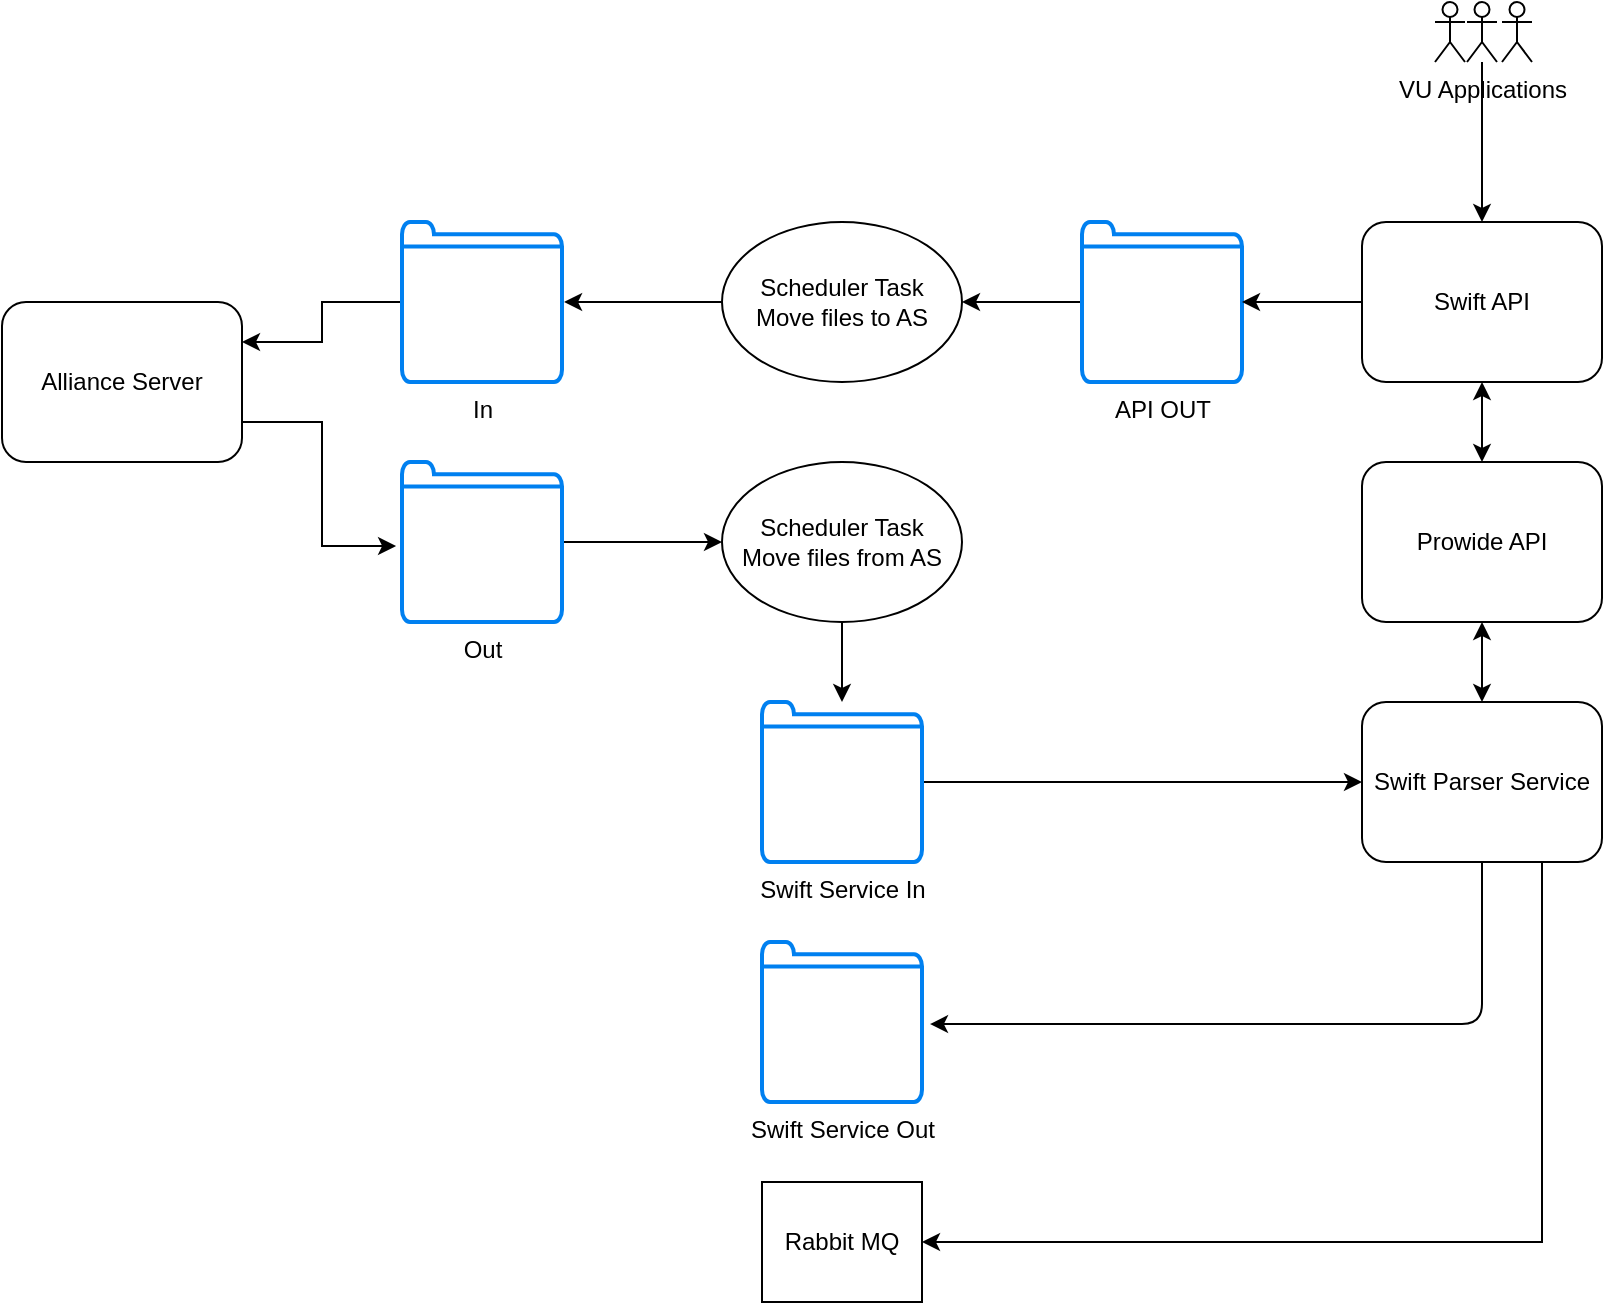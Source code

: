 <mxfile version="14.8.6" type="github">
  <diagram id="29V-rOdbH5AkuUscbAbq" name="Page-1">
    <mxGraphModel dx="868" dy="482" grid="1" gridSize="10" guides="1" tooltips="1" connect="1" arrows="1" fold="1" page="1" pageScale="1" pageWidth="850" pageHeight="1100" math="0" shadow="0">
      <root>
        <mxCell id="0" />
        <mxCell id="1" parent="0" />
        <mxCell id="X3BsbGbzQuRm4mscjhDT-8" style="edgeStyle=orthogonalEdgeStyle;rounded=0;orthogonalLoop=1;jettySize=auto;html=1;exitX=1;exitY=0.75;exitDx=0;exitDy=0;entryX=-0.037;entryY=0.525;entryDx=0;entryDy=0;entryPerimeter=0;" parent="1" source="X3BsbGbzQuRm4mscjhDT-1" target="X3BsbGbzQuRm4mscjhDT-3" edge="1">
          <mxGeometry relative="1" as="geometry" />
        </mxCell>
        <mxCell id="X3BsbGbzQuRm4mscjhDT-1" value="Alliance Server" style="rounded=1;whiteSpace=wrap;html=1;" parent="1" vertex="1">
          <mxGeometry x="40" y="160" width="120" height="80" as="geometry" />
        </mxCell>
        <mxCell id="X3BsbGbzQuRm4mscjhDT-9" style="edgeStyle=orthogonalEdgeStyle;rounded=0;orthogonalLoop=1;jettySize=auto;html=1;entryX=1;entryY=0.25;entryDx=0;entryDy=0;" parent="1" source="X3BsbGbzQuRm4mscjhDT-2" target="X3BsbGbzQuRm4mscjhDT-1" edge="1">
          <mxGeometry relative="1" as="geometry" />
        </mxCell>
        <mxCell id="X3BsbGbzQuRm4mscjhDT-2" value="In" style="html=1;verticalLabelPosition=bottom;align=center;labelBackgroundColor=#ffffff;verticalAlign=top;strokeWidth=2;strokeColor=#0080F0;shadow=0;dashed=0;shape=mxgraph.ios7.icons.folder;" parent="1" vertex="1">
          <mxGeometry x="240" y="120" width="80" height="80" as="geometry" />
        </mxCell>
        <mxCell id="X3BsbGbzQuRm4mscjhDT-22" style="edgeStyle=orthogonalEdgeStyle;rounded=0;orthogonalLoop=1;jettySize=auto;html=1;entryX=0;entryY=0.5;entryDx=0;entryDy=0;" parent="1" source="X3BsbGbzQuRm4mscjhDT-3" target="X3BsbGbzQuRm4mscjhDT-20" edge="1">
          <mxGeometry relative="1" as="geometry" />
        </mxCell>
        <mxCell id="X3BsbGbzQuRm4mscjhDT-3" value="Out" style="html=1;verticalLabelPosition=bottom;align=center;labelBackgroundColor=#ffffff;verticalAlign=top;strokeWidth=2;strokeColor=#0080F0;shadow=0;dashed=0;shape=mxgraph.ios7.icons.folder;" parent="1" vertex="1">
          <mxGeometry x="240" y="240" width="80" height="80" as="geometry" />
        </mxCell>
        <mxCell id="X3BsbGbzQuRm4mscjhDT-27" style="edgeStyle=orthogonalEdgeStyle;rounded=0;orthogonalLoop=1;jettySize=auto;html=1;entryX=1.013;entryY=0.5;entryDx=0;entryDy=0;entryPerimeter=0;" parent="1" source="X3BsbGbzQuRm4mscjhDT-10" target="X3BsbGbzQuRm4mscjhDT-2" edge="1">
          <mxGeometry relative="1" as="geometry" />
        </mxCell>
        <mxCell id="X3BsbGbzQuRm4mscjhDT-10" value="Scheduler Task&lt;br&gt;Move files to AS" style="ellipse;whiteSpace=wrap;html=1;" parent="1" vertex="1">
          <mxGeometry x="400" y="120" width="120" height="80" as="geometry" />
        </mxCell>
        <mxCell id="X3BsbGbzQuRm4mscjhDT-18" style="edgeStyle=orthogonalEdgeStyle;rounded=0;orthogonalLoop=1;jettySize=auto;html=1;entryX=1;entryY=0.5;entryDx=0;entryDy=0;" parent="1" source="X3BsbGbzQuRm4mscjhDT-11" target="X3BsbGbzQuRm4mscjhDT-10" edge="1">
          <mxGeometry relative="1" as="geometry" />
        </mxCell>
        <mxCell id="X3BsbGbzQuRm4mscjhDT-11" value="API OUT" style="html=1;verticalLabelPosition=bottom;align=center;labelBackgroundColor=#ffffff;verticalAlign=top;strokeWidth=2;strokeColor=#0080F0;shadow=0;dashed=0;shape=mxgraph.ios7.icons.folder;" parent="1" vertex="1">
          <mxGeometry x="580" y="120" width="80" height="80" as="geometry" />
        </mxCell>
        <mxCell id="X3BsbGbzQuRm4mscjhDT-34" style="edgeStyle=orthogonalEdgeStyle;rounded=0;orthogonalLoop=1;jettySize=auto;html=1;" parent="1" source="X3BsbGbzQuRm4mscjhDT-20" target="X3BsbGbzQuRm4mscjhDT-33" edge="1">
          <mxGeometry relative="1" as="geometry" />
        </mxCell>
        <mxCell id="X3BsbGbzQuRm4mscjhDT-20" value="Scheduler Task&lt;br&gt;Move files from AS" style="ellipse;whiteSpace=wrap;html=1;" parent="1" vertex="1">
          <mxGeometry x="400" y="240" width="120" height="80" as="geometry" />
        </mxCell>
        <mxCell id="X3BsbGbzQuRm4mscjhDT-26" style="edgeStyle=orthogonalEdgeStyle;rounded=0;orthogonalLoop=1;jettySize=auto;html=1;" parent="1" source="X3BsbGbzQuRm4mscjhDT-23" target="X3BsbGbzQuRm4mscjhDT-11" edge="1">
          <mxGeometry relative="1" as="geometry" />
        </mxCell>
        <mxCell id="X3BsbGbzQuRm4mscjhDT-23" value="Swift API" style="rounded=1;whiteSpace=wrap;html=1;" parent="1" vertex="1">
          <mxGeometry x="720" y="120" width="120" height="80" as="geometry" />
        </mxCell>
        <mxCell id="X3BsbGbzQuRm4mscjhDT-28" value="Prowide API" style="rounded=1;whiteSpace=wrap;html=1;" parent="1" vertex="1">
          <mxGeometry x="720" y="240" width="120" height="80" as="geometry" />
        </mxCell>
        <mxCell id="X3BsbGbzQuRm4mscjhDT-30" value="" style="endArrow=classic;startArrow=classic;html=1;entryX=0.5;entryY=1;entryDx=0;entryDy=0;exitX=0.5;exitY=0;exitDx=0;exitDy=0;" parent="1" source="X3BsbGbzQuRm4mscjhDT-28" target="X3BsbGbzQuRm4mscjhDT-23" edge="1">
          <mxGeometry width="50" height="50" relative="1" as="geometry">
            <mxPoint x="500" y="170" as="sourcePoint" />
            <mxPoint x="550" y="120" as="targetPoint" />
          </mxGeometry>
        </mxCell>
        <mxCell id="X3BsbGbzQuRm4mscjhDT-32" style="edgeStyle=orthogonalEdgeStyle;rounded=0;orthogonalLoop=1;jettySize=auto;html=1;" parent="1" source="X3BsbGbzQuRm4mscjhDT-31" target="X3BsbGbzQuRm4mscjhDT-23" edge="1">
          <mxGeometry relative="1" as="geometry" />
        </mxCell>
        <mxCell id="X3BsbGbzQuRm4mscjhDT-31" value="VU Applications" style="shape=umlActor;verticalLabelPosition=bottom;verticalAlign=top;html=1;outlineConnect=0;" parent="1" vertex="1">
          <mxGeometry x="772.5" y="10" width="15" height="30" as="geometry" />
        </mxCell>
        <mxCell id="X3BsbGbzQuRm4mscjhDT-37" style="edgeStyle=orthogonalEdgeStyle;rounded=0;orthogonalLoop=1;jettySize=auto;html=1;entryX=0;entryY=0.5;entryDx=0;entryDy=0;" parent="1" source="X3BsbGbzQuRm4mscjhDT-33" target="X3BsbGbzQuRm4mscjhDT-35" edge="1">
          <mxGeometry relative="1" as="geometry" />
        </mxCell>
        <mxCell id="X3BsbGbzQuRm4mscjhDT-33" value="Swift Service In" style="html=1;verticalLabelPosition=bottom;align=center;labelBackgroundColor=#ffffff;verticalAlign=top;strokeWidth=2;strokeColor=#0080F0;shadow=0;dashed=0;shape=mxgraph.ios7.icons.folder;" parent="1" vertex="1">
          <mxGeometry x="420" y="360" width="80" height="80" as="geometry" />
        </mxCell>
        <mxCell id="X3BsbGbzQuRm4mscjhDT-47" style="edgeStyle=orthogonalEdgeStyle;rounded=0;orthogonalLoop=1;jettySize=auto;html=1;exitX=0.75;exitY=1;exitDx=0;exitDy=0;entryX=1;entryY=0.5;entryDx=0;entryDy=0;" parent="1" source="X3BsbGbzQuRm4mscjhDT-35" target="X3BsbGbzQuRm4mscjhDT-46" edge="1">
          <mxGeometry relative="1" as="geometry" />
        </mxCell>
        <mxCell id="X3BsbGbzQuRm4mscjhDT-35" value="Swift Parser Service" style="rounded=1;whiteSpace=wrap;html=1;" parent="1" vertex="1">
          <mxGeometry x="720" y="360" width="120" height="80" as="geometry" />
        </mxCell>
        <mxCell id="X3BsbGbzQuRm4mscjhDT-36" value="" style="endArrow=classic;startArrow=classic;html=1;entryX=0.5;entryY=1;entryDx=0;entryDy=0;exitX=0.5;exitY=0;exitDx=0;exitDy=0;" parent="1" source="X3BsbGbzQuRm4mscjhDT-35" target="X3BsbGbzQuRm4mscjhDT-28" edge="1">
          <mxGeometry width="50" height="50" relative="1" as="geometry">
            <mxPoint x="460" y="370" as="sourcePoint" />
            <mxPoint x="510" y="320" as="targetPoint" />
          </mxGeometry>
        </mxCell>
        <mxCell id="X3BsbGbzQuRm4mscjhDT-38" value="Swift Service Out" style="html=1;verticalLabelPosition=bottom;align=center;labelBackgroundColor=#ffffff;verticalAlign=top;strokeWidth=2;strokeColor=#0080F0;shadow=0;dashed=0;shape=mxgraph.ios7.icons.folder;" parent="1" vertex="1">
          <mxGeometry x="420" y="480" width="80" height="80" as="geometry" />
        </mxCell>
        <mxCell id="X3BsbGbzQuRm4mscjhDT-45" value="" style="endArrow=classic;html=1;exitX=0.5;exitY=1;exitDx=0;exitDy=0;entryX=1.05;entryY=0.513;entryDx=0;entryDy=0;entryPerimeter=0;" parent="1" source="X3BsbGbzQuRm4mscjhDT-35" target="X3BsbGbzQuRm4mscjhDT-38" edge="1">
          <mxGeometry width="50" height="50" relative="1" as="geometry">
            <mxPoint x="460" y="620" as="sourcePoint" />
            <mxPoint x="510" y="570" as="targetPoint" />
            <Array as="points">
              <mxPoint x="780" y="521" />
            </Array>
          </mxGeometry>
        </mxCell>
        <mxCell id="X3BsbGbzQuRm4mscjhDT-46" value="Rabbit MQ" style="rounded=0;whiteSpace=wrap;html=1;" parent="1" vertex="1">
          <mxGeometry x="420" y="600" width="80" height="60" as="geometry" />
        </mxCell>
        <mxCell id="X3BsbGbzQuRm4mscjhDT-51" value="" style="shape=umlActor;verticalLabelPosition=bottom;verticalAlign=top;html=1;outlineConnect=0;" parent="1" vertex="1">
          <mxGeometry x="790" y="10" width="15" height="30" as="geometry" />
        </mxCell>
        <mxCell id="X3BsbGbzQuRm4mscjhDT-52" value="" style="shape=umlActor;verticalLabelPosition=bottom;verticalAlign=top;html=1;outlineConnect=0;" parent="1" vertex="1">
          <mxGeometry x="756.5" y="10" width="15" height="30" as="geometry" />
        </mxCell>
      </root>
    </mxGraphModel>
  </diagram>
</mxfile>
